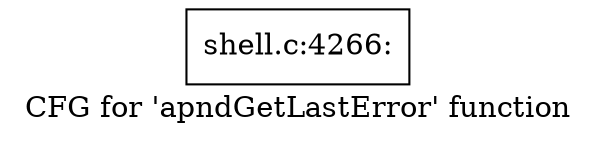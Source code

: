 digraph "CFG for 'apndGetLastError' function" {
	label="CFG for 'apndGetLastError' function";

	Node0x5602769326c0 [shape=record,label="{shell.c:4266:}"];
}
